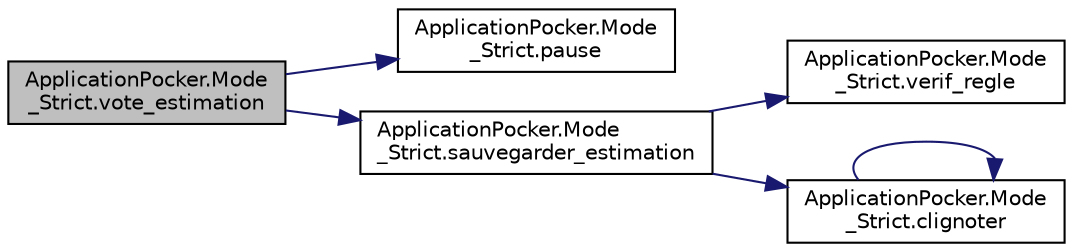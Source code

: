 digraph "ApplicationPocker.Mode_Strict.vote_estimation"
{
  edge [fontname="Helvetica",fontsize="10",labelfontname="Helvetica",labelfontsize="10"];
  node [fontname="Helvetica",fontsize="10",shape=record];
  rankdir="LR";
  Node144 [label="ApplicationPocker.Mode\l_Strict.vote_estimation",height=0.2,width=0.4,color="black", fillcolor="grey75", style="filled", fontcolor="black"];
  Node144 -> Node145 [color="midnightblue",fontsize="10",style="solid",fontname="Helvetica"];
  Node145 [label="ApplicationPocker.Mode\l_Strict.pause",height=0.2,width=0.4,color="black", fillcolor="white", style="filled",URL="$class_application_pocker_1_1_mode___strict.html#a8f950726bb59fc5e0d8f09dcc02708ff"];
  Node144 -> Node146 [color="midnightblue",fontsize="10",style="solid",fontname="Helvetica"];
  Node146 [label="ApplicationPocker.Mode\l_Strict.sauvegarder_estimation",height=0.2,width=0.4,color="black", fillcolor="white", style="filled",URL="$class_application_pocker_1_1_mode___strict.html#a3c054f0314ecd6f0e196e13d33511bef"];
  Node146 -> Node147 [color="midnightblue",fontsize="10",style="solid",fontname="Helvetica"];
  Node147 [label="ApplicationPocker.Mode\l_Strict.verif_regle",height=0.2,width=0.4,color="black", fillcolor="white", style="filled",URL="$class_application_pocker_1_1_mode___strict.html#a2a3b6d58f1156ffe9f7bba744f6d1e48"];
  Node146 -> Node148 [color="midnightblue",fontsize="10",style="solid",fontname="Helvetica"];
  Node148 [label="ApplicationPocker.Mode\l_Strict.clignoter",height=0.2,width=0.4,color="black", fillcolor="white", style="filled",URL="$class_application_pocker_1_1_mode___strict.html#a843a41abde8f3149546359546840d74a"];
  Node148 -> Node148 [color="midnightblue",fontsize="10",style="solid",fontname="Helvetica"];
}
